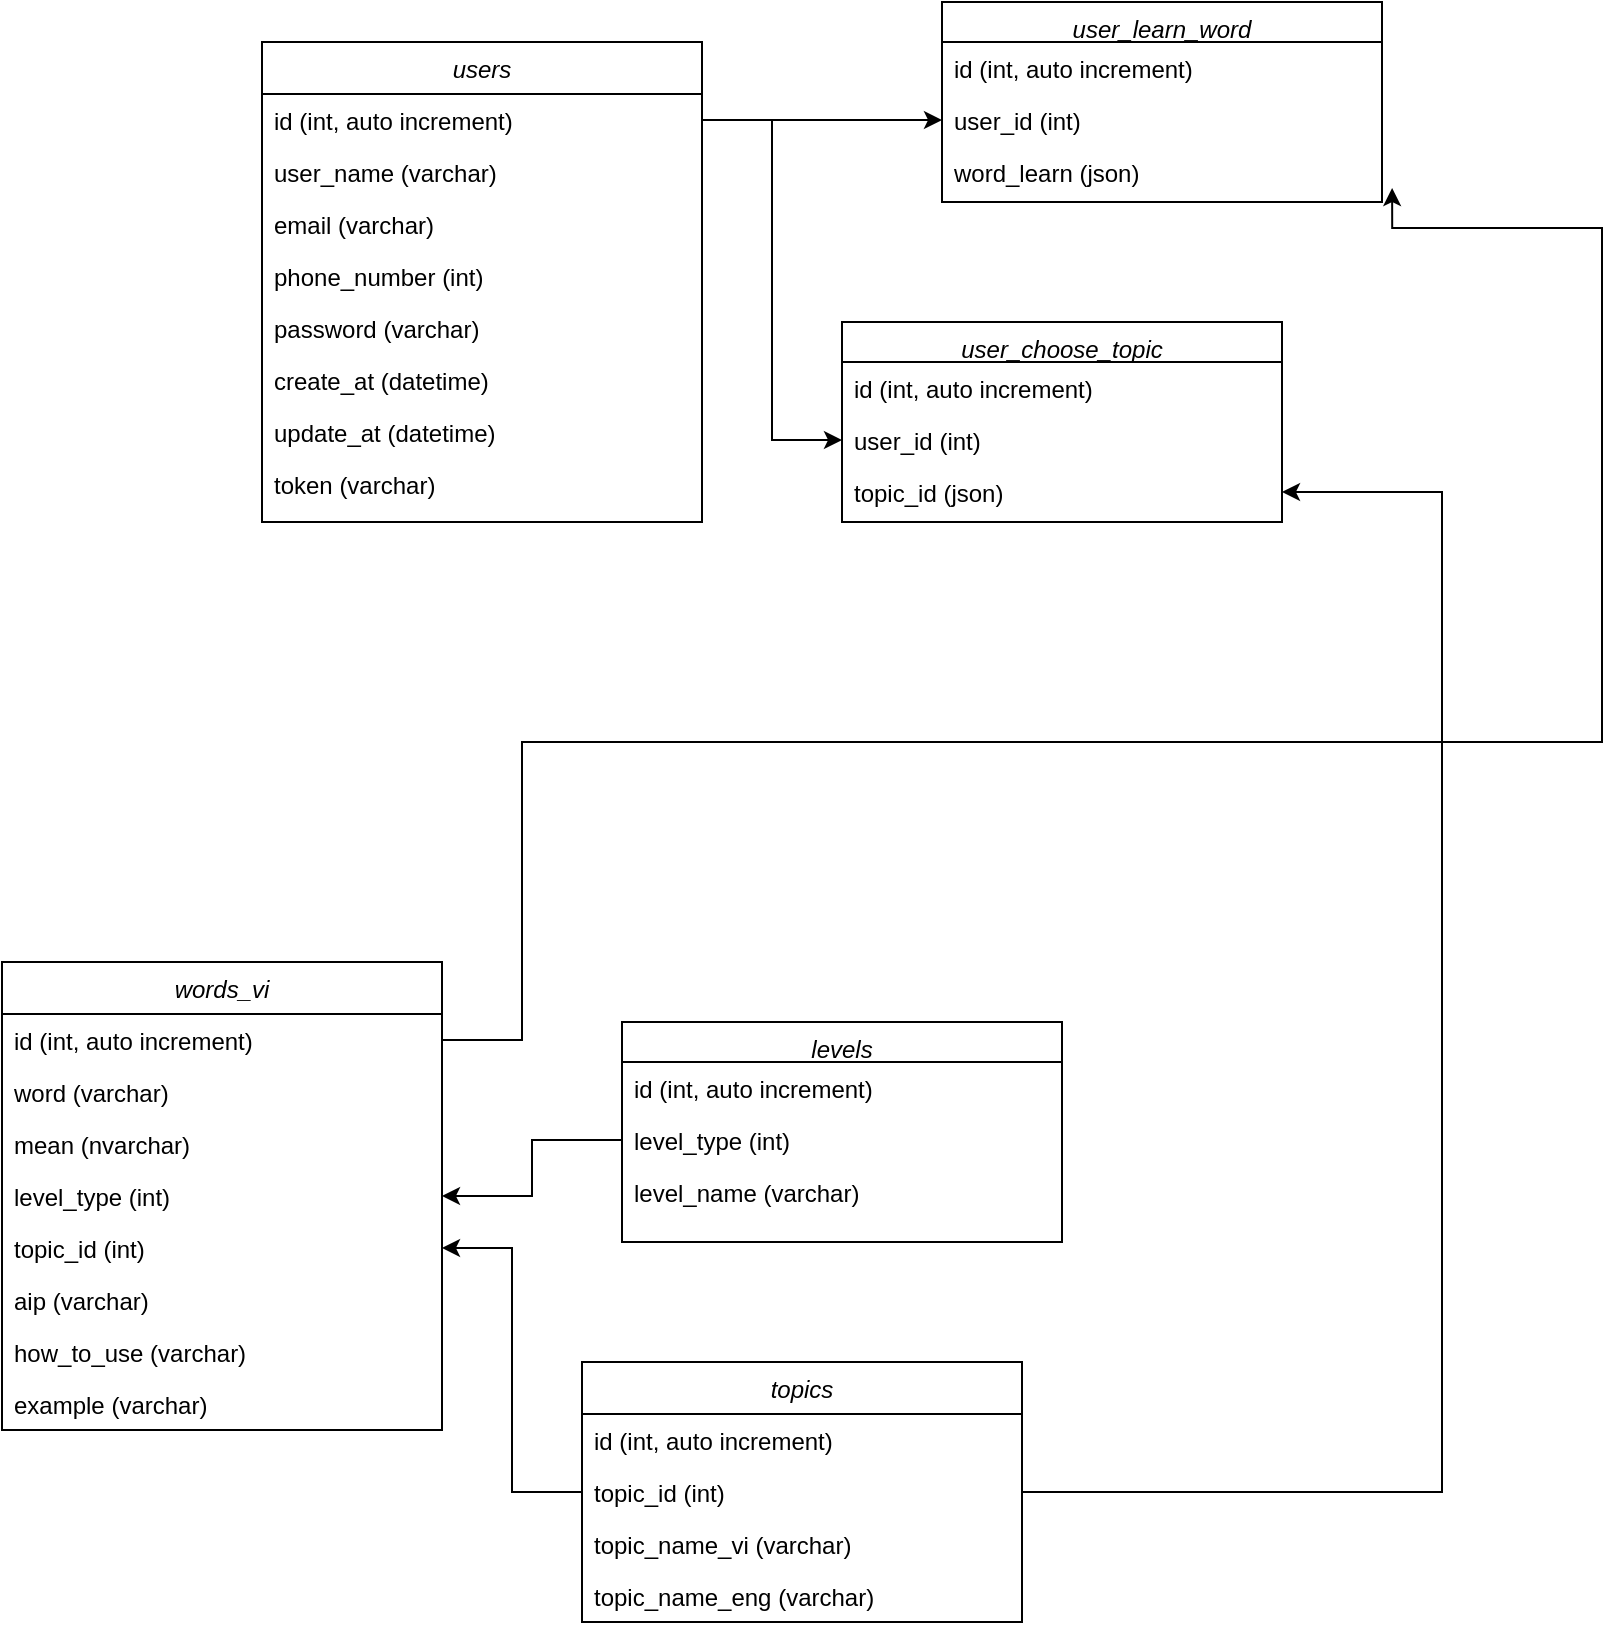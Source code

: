 <mxfile version="14.4.2" type="github">
  <diagram id="C5RBs43oDa-KdzZeNtuy" name="Page-1">
    <mxGraphModel dx="1002" dy="1285" grid="1" gridSize="10" guides="1" tooltips="1" connect="1" arrows="1" fold="1" page="1" pageScale="1" pageWidth="1654" pageHeight="1169" math="0" shadow="0">
      <root>
        <mxCell id="WIyWlLk6GJQsqaUBKTNV-0" />
        <mxCell id="WIyWlLk6GJQsqaUBKTNV-1" parent="WIyWlLk6GJQsqaUBKTNV-0" />
        <mxCell id="zkfFHV4jXpPFQw0GAbJ--0" value="users" style="swimlane;fontStyle=2;align=center;verticalAlign=top;childLayout=stackLayout;horizontal=1;startSize=26;horizontalStack=0;resizeParent=1;resizeLast=0;collapsible=1;marginBottom=0;rounded=0;shadow=0;strokeWidth=1;" parent="WIyWlLk6GJQsqaUBKTNV-1" vertex="1">
          <mxGeometry x="360" y="170" width="220" height="240" as="geometry">
            <mxRectangle x="230" y="140" width="160" height="26" as="alternateBounds" />
          </mxGeometry>
        </mxCell>
        <mxCell id="zkfFHV4jXpPFQw0GAbJ--1" value="id (int, auto increment)" style="text;align=left;verticalAlign=top;spacingLeft=4;spacingRight=4;overflow=hidden;rotatable=0;points=[[0,0.5],[1,0.5]];portConstraint=eastwest;" parent="zkfFHV4jXpPFQw0GAbJ--0" vertex="1">
          <mxGeometry y="26" width="220" height="26" as="geometry" />
        </mxCell>
        <mxCell id="zkfFHV4jXpPFQw0GAbJ--2" value="user_name (varchar)" style="text;align=left;verticalAlign=top;spacingLeft=4;spacingRight=4;overflow=hidden;rotatable=0;points=[[0,0.5],[1,0.5]];portConstraint=eastwest;rounded=0;shadow=0;html=0;" parent="zkfFHV4jXpPFQw0GAbJ--0" vertex="1">
          <mxGeometry y="52" width="220" height="26" as="geometry" />
        </mxCell>
        <mxCell id="T9RBrHjK5zjQ25orhP69-0" value="email (varchar)" style="text;align=left;verticalAlign=top;spacingLeft=4;spacingRight=4;overflow=hidden;rotatable=0;points=[[0,0.5],[1,0.5]];portConstraint=eastwest;rounded=0;shadow=0;html=0;" vertex="1" parent="zkfFHV4jXpPFQw0GAbJ--0">
          <mxGeometry y="78" width="220" height="26" as="geometry" />
        </mxCell>
        <mxCell id="T9RBrHjK5zjQ25orhP69-1" value="phone_number (int)" style="text;align=left;verticalAlign=top;spacingLeft=4;spacingRight=4;overflow=hidden;rotatable=0;points=[[0,0.5],[1,0.5]];portConstraint=eastwest;rounded=0;shadow=0;html=0;" vertex="1" parent="zkfFHV4jXpPFQw0GAbJ--0">
          <mxGeometry y="104" width="220" height="26" as="geometry" />
        </mxCell>
        <mxCell id="T9RBrHjK5zjQ25orhP69-2" value="password (varchar)" style="text;align=left;verticalAlign=top;spacingLeft=4;spacingRight=4;overflow=hidden;rotatable=0;points=[[0,0.5],[1,0.5]];portConstraint=eastwest;rounded=0;shadow=0;html=0;" vertex="1" parent="zkfFHV4jXpPFQw0GAbJ--0">
          <mxGeometry y="130" width="220" height="26" as="geometry" />
        </mxCell>
        <mxCell id="T9RBrHjK5zjQ25orhP69-6" value="create_at (datetime)" style="text;align=left;verticalAlign=top;spacingLeft=4;spacingRight=4;overflow=hidden;rotatable=0;points=[[0,0.5],[1,0.5]];portConstraint=eastwest;rounded=0;shadow=0;html=0;" vertex="1" parent="zkfFHV4jXpPFQw0GAbJ--0">
          <mxGeometry y="156" width="220" height="26" as="geometry" />
        </mxCell>
        <mxCell id="T9RBrHjK5zjQ25orhP69-7" value="update_at (datetime)" style="text;align=left;verticalAlign=top;spacingLeft=4;spacingRight=4;overflow=hidden;rotatable=0;points=[[0,0.5],[1,0.5]];portConstraint=eastwest;rounded=0;shadow=0;html=0;" vertex="1" parent="zkfFHV4jXpPFQw0GAbJ--0">
          <mxGeometry y="182" width="220" height="26" as="geometry" />
        </mxCell>
        <mxCell id="T9RBrHjK5zjQ25orhP69-9" value="token (varchar)" style="text;align=left;verticalAlign=top;spacingLeft=4;spacingRight=4;overflow=hidden;rotatable=0;points=[[0,0.5],[1,0.5]];portConstraint=eastwest;rounded=0;shadow=0;html=0;" vertex="1" parent="zkfFHV4jXpPFQw0GAbJ--0">
          <mxGeometry y="208" width="220" height="26" as="geometry" />
        </mxCell>
        <mxCell id="T9RBrHjK5zjQ25orhP69-10" value="words_vi" style="swimlane;fontStyle=2;align=center;verticalAlign=top;childLayout=stackLayout;horizontal=1;startSize=26;horizontalStack=0;resizeParent=1;resizeLast=0;collapsible=1;marginBottom=0;rounded=0;shadow=0;strokeWidth=1;" vertex="1" parent="WIyWlLk6GJQsqaUBKTNV-1">
          <mxGeometry x="230" y="630" width="220" height="234" as="geometry">
            <mxRectangle x="230" y="140" width="160" height="26" as="alternateBounds" />
          </mxGeometry>
        </mxCell>
        <mxCell id="T9RBrHjK5zjQ25orhP69-11" value="id (int, auto increment)" style="text;align=left;verticalAlign=top;spacingLeft=4;spacingRight=4;overflow=hidden;rotatable=0;points=[[0,0.5],[1,0.5]];portConstraint=eastwest;" vertex="1" parent="T9RBrHjK5zjQ25orhP69-10">
          <mxGeometry y="26" width="220" height="26" as="geometry" />
        </mxCell>
        <mxCell id="T9RBrHjK5zjQ25orhP69-12" value="word (varchar)" style="text;align=left;verticalAlign=top;spacingLeft=4;spacingRight=4;overflow=hidden;rotatable=0;points=[[0,0.5],[1,0.5]];portConstraint=eastwest;rounded=0;shadow=0;html=0;" vertex="1" parent="T9RBrHjK5zjQ25orhP69-10">
          <mxGeometry y="52" width="220" height="26" as="geometry" />
        </mxCell>
        <mxCell id="T9RBrHjK5zjQ25orhP69-13" value="mean (nvarchar)" style="text;align=left;verticalAlign=top;spacingLeft=4;spacingRight=4;overflow=hidden;rotatable=0;points=[[0,0.5],[1,0.5]];portConstraint=eastwest;rounded=0;shadow=0;html=0;" vertex="1" parent="T9RBrHjK5zjQ25orhP69-10">
          <mxGeometry y="78" width="220" height="26" as="geometry" />
        </mxCell>
        <mxCell id="T9RBrHjK5zjQ25orhP69-14" value="level_type (int)" style="text;align=left;verticalAlign=top;spacingLeft=4;spacingRight=4;overflow=hidden;rotatable=0;points=[[0,0.5],[1,0.5]];portConstraint=eastwest;rounded=0;shadow=0;html=0;" vertex="1" parent="T9RBrHjK5zjQ25orhP69-10">
          <mxGeometry y="104" width="220" height="26" as="geometry" />
        </mxCell>
        <mxCell id="T9RBrHjK5zjQ25orhP69-15" value="topic_id (int)" style="text;align=left;verticalAlign=top;spacingLeft=4;spacingRight=4;overflow=hidden;rotatable=0;points=[[0,0.5],[1,0.5]];portConstraint=eastwest;rounded=0;shadow=0;html=0;" vertex="1" parent="T9RBrHjK5zjQ25orhP69-10">
          <mxGeometry y="130" width="220" height="26" as="geometry" />
        </mxCell>
        <mxCell id="T9RBrHjK5zjQ25orhP69-16" value="aip (varchar)" style="text;align=left;verticalAlign=top;spacingLeft=4;spacingRight=4;overflow=hidden;rotatable=0;points=[[0,0.5],[1,0.5]];portConstraint=eastwest;rounded=0;shadow=0;html=0;" vertex="1" parent="T9RBrHjK5zjQ25orhP69-10">
          <mxGeometry y="156" width="220" height="26" as="geometry" />
        </mxCell>
        <mxCell id="T9RBrHjK5zjQ25orhP69-17" value="how_to_use (varchar)" style="text;align=left;verticalAlign=top;spacingLeft=4;spacingRight=4;overflow=hidden;rotatable=0;points=[[0,0.5],[1,0.5]];portConstraint=eastwest;rounded=0;shadow=0;html=0;" vertex="1" parent="T9RBrHjK5zjQ25orhP69-10">
          <mxGeometry y="182" width="220" height="26" as="geometry" />
        </mxCell>
        <mxCell id="T9RBrHjK5zjQ25orhP69-18" value="example (varchar)" style="text;align=left;verticalAlign=top;spacingLeft=4;spacingRight=4;overflow=hidden;rotatable=0;points=[[0,0.5],[1,0.5]];portConstraint=eastwest;rounded=0;shadow=0;html=0;" vertex="1" parent="T9RBrHjK5zjQ25orhP69-10">
          <mxGeometry y="208" width="220" height="26" as="geometry" />
        </mxCell>
        <mxCell id="T9RBrHjK5zjQ25orhP69-19" value="levels" style="swimlane;fontStyle=2;align=center;verticalAlign=top;childLayout=stackLayout;horizontal=1;startSize=20;horizontalStack=0;resizeParent=1;resizeLast=0;collapsible=1;marginBottom=0;rounded=0;shadow=0;strokeWidth=1;" vertex="1" parent="WIyWlLk6GJQsqaUBKTNV-1">
          <mxGeometry x="540" y="660" width="220" height="110" as="geometry">
            <mxRectangle x="360" y="530" width="160" height="26" as="alternateBounds" />
          </mxGeometry>
        </mxCell>
        <mxCell id="T9RBrHjK5zjQ25orhP69-20" value="id (int, auto increment)" style="text;align=left;verticalAlign=top;spacingLeft=4;spacingRight=4;overflow=hidden;rotatable=0;points=[[0,0.5],[1,0.5]];portConstraint=eastwest;" vertex="1" parent="T9RBrHjK5zjQ25orhP69-19">
          <mxGeometry y="20" width="220" height="26" as="geometry" />
        </mxCell>
        <mxCell id="T9RBrHjK5zjQ25orhP69-21" value="level_type (int)" style="text;align=left;verticalAlign=top;spacingLeft=4;spacingRight=4;overflow=hidden;rotatable=0;points=[[0,0.5],[1,0.5]];portConstraint=eastwest;rounded=0;shadow=0;html=0;" vertex="1" parent="T9RBrHjK5zjQ25orhP69-19">
          <mxGeometry y="46" width="220" height="26" as="geometry" />
        </mxCell>
        <mxCell id="T9RBrHjK5zjQ25orhP69-22" value="level_name (varchar)" style="text;align=left;verticalAlign=top;spacingLeft=4;spacingRight=4;overflow=hidden;rotatable=0;points=[[0,0.5],[1,0.5]];portConstraint=eastwest;rounded=0;shadow=0;html=0;" vertex="1" parent="T9RBrHjK5zjQ25orhP69-19">
          <mxGeometry y="72" width="220" height="26" as="geometry" />
        </mxCell>
        <mxCell id="T9RBrHjK5zjQ25orhP69-30" value="topics" style="swimlane;fontStyle=2;align=center;verticalAlign=top;childLayout=stackLayout;horizontal=1;startSize=26;horizontalStack=0;resizeParent=1;resizeLast=0;collapsible=1;marginBottom=0;rounded=0;shadow=0;strokeWidth=1;" vertex="1" parent="WIyWlLk6GJQsqaUBKTNV-1">
          <mxGeometry x="520" y="830" width="220" height="130" as="geometry">
            <mxRectangle x="230" y="140" width="160" height="26" as="alternateBounds" />
          </mxGeometry>
        </mxCell>
        <mxCell id="T9RBrHjK5zjQ25orhP69-31" value="id (int, auto increment)" style="text;align=left;verticalAlign=top;spacingLeft=4;spacingRight=4;overflow=hidden;rotatable=0;points=[[0,0.5],[1,0.5]];portConstraint=eastwest;" vertex="1" parent="T9RBrHjK5zjQ25orhP69-30">
          <mxGeometry y="26" width="220" height="26" as="geometry" />
        </mxCell>
        <mxCell id="T9RBrHjK5zjQ25orhP69-35" value="topic_id (int)" style="text;align=left;verticalAlign=top;spacingLeft=4;spacingRight=4;overflow=hidden;rotatable=0;points=[[0,0.5],[1,0.5]];portConstraint=eastwest;" vertex="1" parent="T9RBrHjK5zjQ25orhP69-30">
          <mxGeometry y="52" width="220" height="26" as="geometry" />
        </mxCell>
        <mxCell id="T9RBrHjK5zjQ25orhP69-32" value="topic_name_vi (varchar)" style="text;align=left;verticalAlign=top;spacingLeft=4;spacingRight=4;overflow=hidden;rotatable=0;points=[[0,0.5],[1,0.5]];portConstraint=eastwest;rounded=0;shadow=0;html=0;" vertex="1" parent="T9RBrHjK5zjQ25orhP69-30">
          <mxGeometry y="78" width="220" height="26" as="geometry" />
        </mxCell>
        <mxCell id="T9RBrHjK5zjQ25orhP69-33" value="topic_name_eng (varchar)" style="text;align=left;verticalAlign=top;spacingLeft=4;spacingRight=4;overflow=hidden;rotatable=0;points=[[0,0.5],[1,0.5]];portConstraint=eastwest;rounded=0;shadow=0;html=0;" vertex="1" parent="T9RBrHjK5zjQ25orhP69-30">
          <mxGeometry y="104" width="220" height="26" as="geometry" />
        </mxCell>
        <mxCell id="T9RBrHjK5zjQ25orhP69-36" style="edgeStyle=orthogonalEdgeStyle;rounded=0;orthogonalLoop=1;jettySize=auto;html=1;" edge="1" parent="WIyWlLk6GJQsqaUBKTNV-1" source="T9RBrHjK5zjQ25orhP69-35" target="T9RBrHjK5zjQ25orhP69-15">
          <mxGeometry relative="1" as="geometry" />
        </mxCell>
        <mxCell id="T9RBrHjK5zjQ25orhP69-37" style="edgeStyle=orthogonalEdgeStyle;rounded=0;orthogonalLoop=1;jettySize=auto;html=1;exitX=0;exitY=0.5;exitDx=0;exitDy=0;" edge="1" parent="WIyWlLk6GJQsqaUBKTNV-1" source="T9RBrHjK5zjQ25orhP69-21" target="T9RBrHjK5zjQ25orhP69-14">
          <mxGeometry relative="1" as="geometry" />
        </mxCell>
        <mxCell id="T9RBrHjK5zjQ25orhP69-40" value="user_learn_word" style="swimlane;fontStyle=2;align=center;verticalAlign=top;childLayout=stackLayout;horizontal=1;startSize=20;horizontalStack=0;resizeParent=1;resizeLast=0;collapsible=1;marginBottom=0;rounded=0;shadow=0;strokeWidth=1;" vertex="1" parent="WIyWlLk6GJQsqaUBKTNV-1">
          <mxGeometry x="700" y="150" width="220" height="100" as="geometry">
            <mxRectangle x="360" y="530" width="160" height="26" as="alternateBounds" />
          </mxGeometry>
        </mxCell>
        <mxCell id="T9RBrHjK5zjQ25orhP69-41" value="id (int, auto increment)" style="text;align=left;verticalAlign=top;spacingLeft=4;spacingRight=4;overflow=hidden;rotatable=0;points=[[0,0.5],[1,0.5]];portConstraint=eastwest;" vertex="1" parent="T9RBrHjK5zjQ25orhP69-40">
          <mxGeometry y="20" width="220" height="26" as="geometry" />
        </mxCell>
        <mxCell id="T9RBrHjK5zjQ25orhP69-42" value="user_id (int)" style="text;align=left;verticalAlign=top;spacingLeft=4;spacingRight=4;overflow=hidden;rotatable=0;points=[[0,0.5],[1,0.5]];portConstraint=eastwest;rounded=0;shadow=0;html=0;" vertex="1" parent="T9RBrHjK5zjQ25orhP69-40">
          <mxGeometry y="46" width="220" height="26" as="geometry" />
        </mxCell>
        <mxCell id="T9RBrHjK5zjQ25orhP69-43" value="word_learn (json)" style="text;align=left;verticalAlign=top;spacingLeft=4;spacingRight=4;overflow=hidden;rotatable=0;points=[[0,0.5],[1,0.5]];portConstraint=eastwest;rounded=0;shadow=0;html=0;" vertex="1" parent="T9RBrHjK5zjQ25orhP69-40">
          <mxGeometry y="72" width="220" height="26" as="geometry" />
        </mxCell>
        <mxCell id="T9RBrHjK5zjQ25orhP69-47" value="user_choose_topic" style="swimlane;fontStyle=2;align=center;verticalAlign=top;childLayout=stackLayout;horizontal=1;startSize=20;horizontalStack=0;resizeParent=1;resizeLast=0;collapsible=1;marginBottom=0;rounded=0;shadow=0;strokeWidth=1;" vertex="1" parent="WIyWlLk6GJQsqaUBKTNV-1">
          <mxGeometry x="650" y="310" width="220" height="100" as="geometry">
            <mxRectangle x="360" y="530" width="160" height="26" as="alternateBounds" />
          </mxGeometry>
        </mxCell>
        <mxCell id="T9RBrHjK5zjQ25orhP69-48" value="id (int, auto increment)" style="text;align=left;verticalAlign=top;spacingLeft=4;spacingRight=4;overflow=hidden;rotatable=0;points=[[0,0.5],[1,0.5]];portConstraint=eastwest;" vertex="1" parent="T9RBrHjK5zjQ25orhP69-47">
          <mxGeometry y="20" width="220" height="26" as="geometry" />
        </mxCell>
        <mxCell id="T9RBrHjK5zjQ25orhP69-49" value="user_id (int)" style="text;align=left;verticalAlign=top;spacingLeft=4;spacingRight=4;overflow=hidden;rotatable=0;points=[[0,0.5],[1,0.5]];portConstraint=eastwest;rounded=0;shadow=0;html=0;" vertex="1" parent="T9RBrHjK5zjQ25orhP69-47">
          <mxGeometry y="46" width="220" height="26" as="geometry" />
        </mxCell>
        <mxCell id="T9RBrHjK5zjQ25orhP69-50" value="topic_id (json)" style="text;align=left;verticalAlign=top;spacingLeft=4;spacingRight=4;overflow=hidden;rotatable=0;points=[[0,0.5],[1,0.5]];portConstraint=eastwest;rounded=0;shadow=0;html=0;" vertex="1" parent="T9RBrHjK5zjQ25orhP69-47">
          <mxGeometry y="72" width="220" height="26" as="geometry" />
        </mxCell>
        <mxCell id="T9RBrHjK5zjQ25orhP69-54" style="edgeStyle=orthogonalEdgeStyle;rounded=0;orthogonalLoop=1;jettySize=auto;html=1;" edge="1" parent="WIyWlLk6GJQsqaUBKTNV-1" source="zkfFHV4jXpPFQw0GAbJ--1" target="T9RBrHjK5zjQ25orhP69-42">
          <mxGeometry relative="1" as="geometry" />
        </mxCell>
        <mxCell id="T9RBrHjK5zjQ25orhP69-55" style="edgeStyle=orthogonalEdgeStyle;rounded=0;orthogonalLoop=1;jettySize=auto;html=1;entryX=0;entryY=0.5;entryDx=0;entryDy=0;" edge="1" parent="WIyWlLk6GJQsqaUBKTNV-1" source="zkfFHV4jXpPFQw0GAbJ--1" target="T9RBrHjK5zjQ25orhP69-49">
          <mxGeometry relative="1" as="geometry" />
        </mxCell>
        <mxCell id="T9RBrHjK5zjQ25orhP69-58" style="edgeStyle=orthogonalEdgeStyle;rounded=0;orthogonalLoop=1;jettySize=auto;html=1;entryX=1;entryY=0.5;entryDx=0;entryDy=0;" edge="1" parent="WIyWlLk6GJQsqaUBKTNV-1" source="T9RBrHjK5zjQ25orhP69-35" target="T9RBrHjK5zjQ25orhP69-50">
          <mxGeometry relative="1" as="geometry">
            <Array as="points">
              <mxPoint x="950" y="895" />
              <mxPoint x="950" y="395" />
            </Array>
          </mxGeometry>
        </mxCell>
        <mxCell id="T9RBrHjK5zjQ25orhP69-61" style="edgeStyle=orthogonalEdgeStyle;rounded=0;orthogonalLoop=1;jettySize=auto;html=1;entryX=1.023;entryY=0.808;entryDx=0;entryDy=0;entryPerimeter=0;" edge="1" parent="WIyWlLk6GJQsqaUBKTNV-1" source="T9RBrHjK5zjQ25orhP69-11" target="T9RBrHjK5zjQ25orhP69-43">
          <mxGeometry relative="1" as="geometry">
            <Array as="points">
              <mxPoint x="490" y="669" />
              <mxPoint x="490" y="520" />
              <mxPoint x="1030" y="520" />
              <mxPoint x="1030" y="263" />
            </Array>
          </mxGeometry>
        </mxCell>
      </root>
    </mxGraphModel>
  </diagram>
</mxfile>
